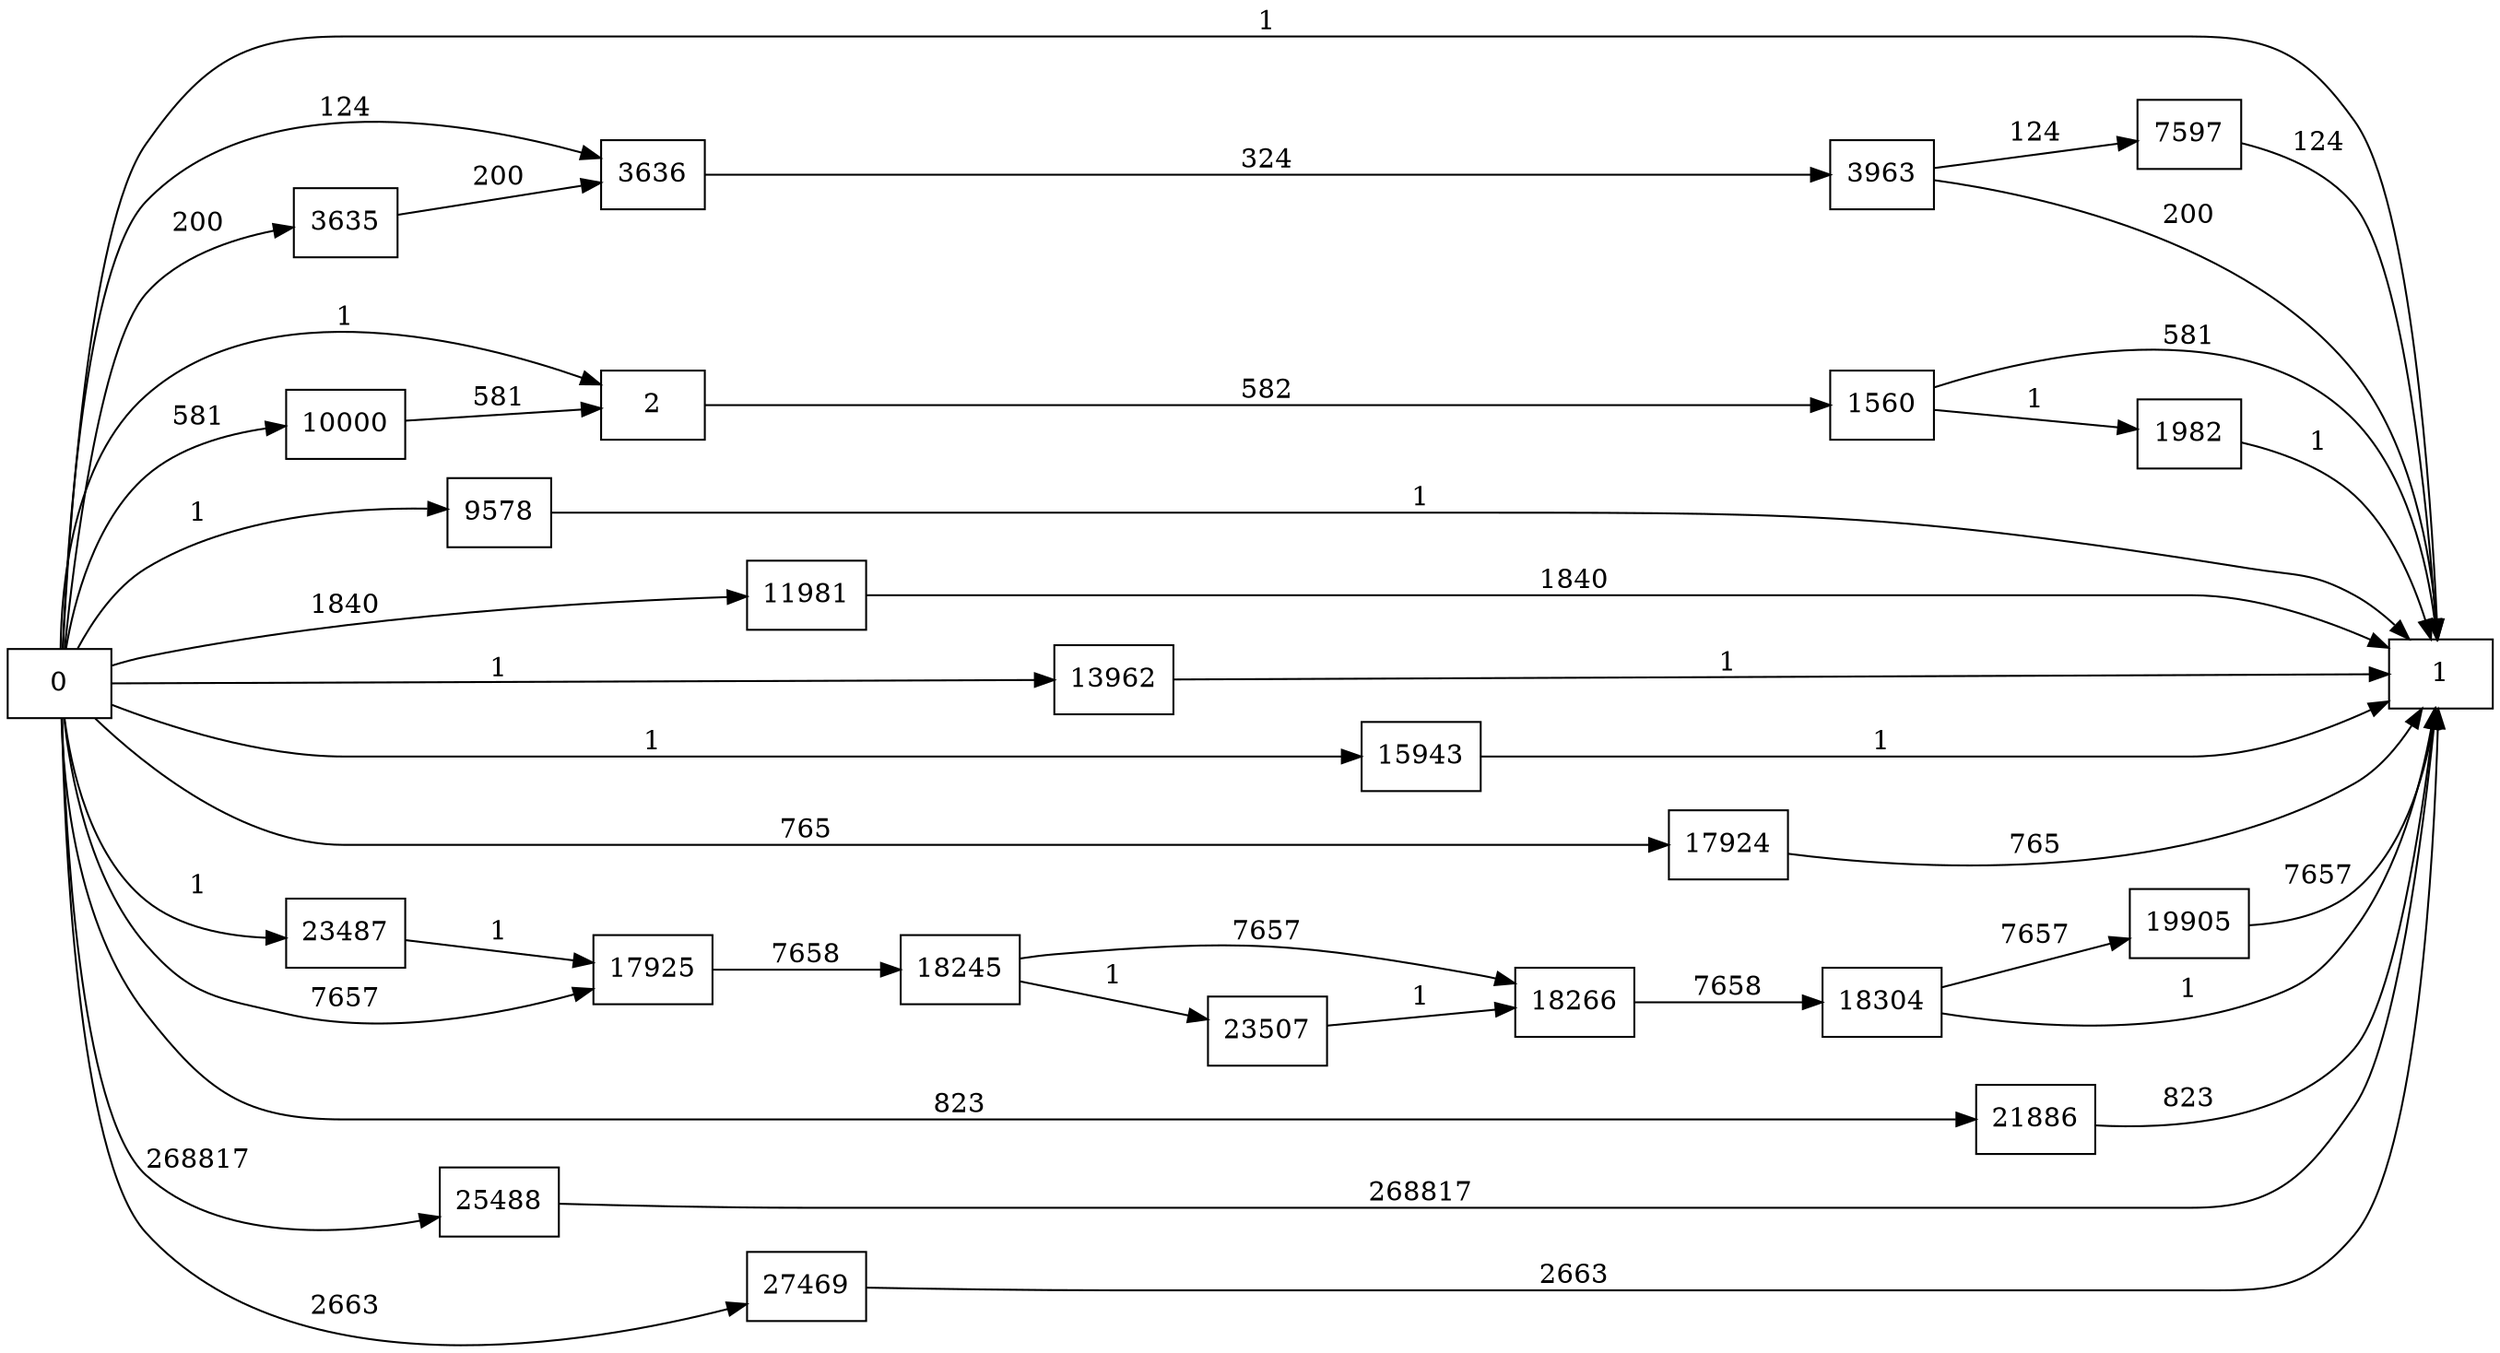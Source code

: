 digraph {
	graph [rankdir=LR]
	node [shape=rectangle]
	2 -> 1560 [label=582]
	1560 -> 1 [label=581]
	1560 -> 1982 [label=1]
	1982 -> 1 [label=1]
	3635 -> 3636 [label=200]
	3636 -> 3963 [label=324]
	3963 -> 1 [label=200]
	3963 -> 7597 [label=124]
	7597 -> 1 [label=124]
	9578 -> 1 [label=1]
	10000 -> 2 [label=581]
	11981 -> 1 [label=1840]
	13962 -> 1 [label=1]
	15943 -> 1 [label=1]
	17924 -> 1 [label=765]
	17925 -> 18245 [label=7658]
	18245 -> 18266 [label=7657]
	18245 -> 23507 [label=1]
	18266 -> 18304 [label=7658]
	18304 -> 1 [label=1]
	18304 -> 19905 [label=7657]
	19905 -> 1 [label=7657]
	21886 -> 1 [label=823]
	23487 -> 17925 [label=1]
	23507 -> 18266 [label=1]
	25488 -> 1 [label=268817]
	27469 -> 1 [label=2663]
	0 -> 2 [label=1]
	0 -> 3636 [label=124]
	0 -> 17925 [label=7657]
	0 -> 3635 [label=200]
	0 -> 1 [label=1]
	0 -> 9578 [label=1]
	0 -> 10000 [label=581]
	0 -> 11981 [label=1840]
	0 -> 13962 [label=1]
	0 -> 15943 [label=1]
	0 -> 17924 [label=765]
	0 -> 21886 [label=823]
	0 -> 23487 [label=1]
	0 -> 25488 [label=268817]
	0 -> 27469 [label=2663]
}
